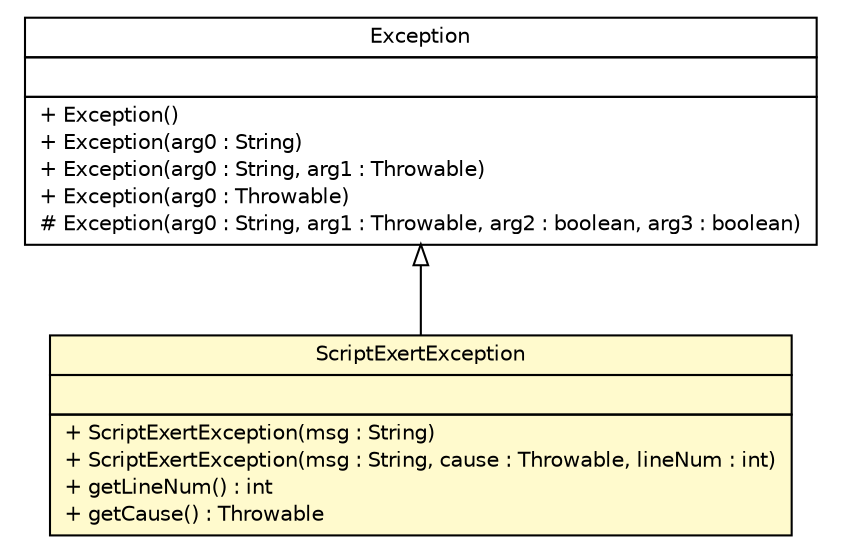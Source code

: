 #!/usr/local/bin/dot
#
# Class diagram 
# Generated by UMLGraph version R5_6 (http://www.umlgraph.org/)
#

digraph G {
	edge [fontname="Helvetica",fontsize=10,labelfontname="Helvetica",labelfontsize=10];
	node [fontname="Helvetica",fontsize=10,shape=plaintext];
	nodesep=0.25;
	ranksep=0.5;
	// sorcer.netlet.util.ScriptExertException
	c283276 [label=<<table title="sorcer.netlet.util.ScriptExertException" border="0" cellborder="1" cellspacing="0" cellpadding="2" port="p" bgcolor="lemonChiffon" href="./ScriptExertException.html">
		<tr><td><table border="0" cellspacing="0" cellpadding="1">
<tr><td align="center" balign="center"> ScriptExertException </td></tr>
		</table></td></tr>
		<tr><td><table border="0" cellspacing="0" cellpadding="1">
<tr><td align="left" balign="left">  </td></tr>
		</table></td></tr>
		<tr><td><table border="0" cellspacing="0" cellpadding="1">
<tr><td align="left" balign="left"> + ScriptExertException(msg : String) </td></tr>
<tr><td align="left" balign="left"> + ScriptExertException(msg : String, cause : Throwable, lineNum : int) </td></tr>
<tr><td align="left" balign="left"> + getLineNum() : int </td></tr>
<tr><td align="left" balign="left"> + getCause() : Throwable </td></tr>
		</table></td></tr>
		</table>>, URL="./ScriptExertException.html", fontname="Helvetica", fontcolor="black", fontsize=10.0];
	//sorcer.netlet.util.ScriptExertException extends java.lang.Exception
	c283435:p -> c283276:p [dir=back,arrowtail=empty];
	// java.lang.Exception
	c283435 [label=<<table title="java.lang.Exception" border="0" cellborder="1" cellspacing="0" cellpadding="2" port="p" href="http://docs.oracle.com/javase/7/docs/api/java/lang/Exception.html">
		<tr><td><table border="0" cellspacing="0" cellpadding="1">
<tr><td align="center" balign="center"> Exception </td></tr>
		</table></td></tr>
		<tr><td><table border="0" cellspacing="0" cellpadding="1">
<tr><td align="left" balign="left">  </td></tr>
		</table></td></tr>
		<tr><td><table border="0" cellspacing="0" cellpadding="1">
<tr><td align="left" balign="left"> + Exception() </td></tr>
<tr><td align="left" balign="left"> + Exception(arg0 : String) </td></tr>
<tr><td align="left" balign="left"> + Exception(arg0 : String, arg1 : Throwable) </td></tr>
<tr><td align="left" balign="left"> + Exception(arg0 : Throwable) </td></tr>
<tr><td align="left" balign="left"> # Exception(arg0 : String, arg1 : Throwable, arg2 : boolean, arg3 : boolean) </td></tr>
		</table></td></tr>
		</table>>, URL="http://docs.oracle.com/javase/7/docs/api/java/lang/Exception.html", fontname="Helvetica", fontcolor="black", fontsize=10.0];
}


